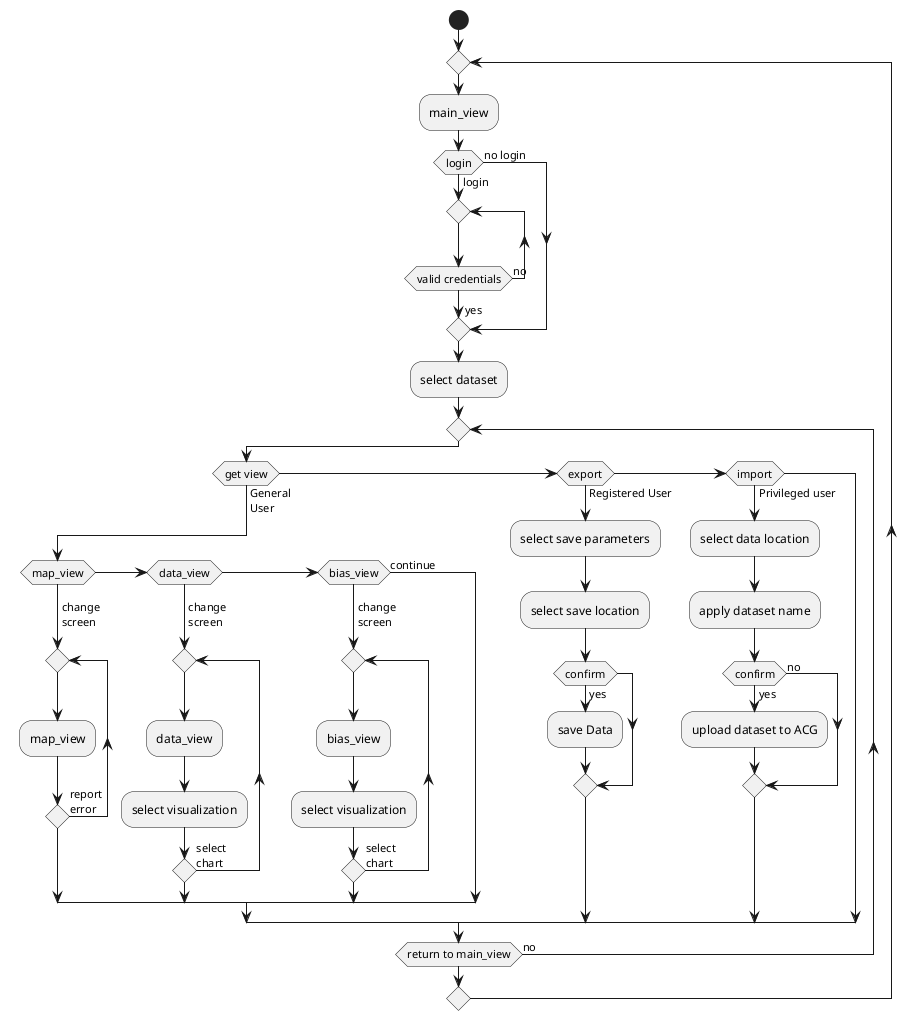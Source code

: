 @startuml
start



repeat

:main_view;
if (login) then (login)
    repeat
    repeat while (valid credentials) is (no)
    ->yes;
else (no login)
endif


:select dataset;

repeat

if (get view) then (General\nUser)
    if (map_view) then (\nchange\nscreen)
        repeat
        :map_view;
        repeat while ( ) is (report\nerror)
    elseif (data_view) then (\nchange\nscreen)
        repeat
        :data_view;
        :select visualization;
        repeat while ( ) is (select\nchart)
    elseif (bias_view) then (\nchange\nscreen)
        repeat
        :bias_view;
        :select visualization;
        repeat while ( ) is (select\nchart)
    else (continue)

    endif
elseif (export) then (Registered User)
    :select save parameters;
    :select save location;

    if (confirm) then (yes)
        :save Data;
    else ()
    endif


elseif (import) then (Privileged user)
    :select data location;
    :apply dataset name;
    if (confirm) then (yes)
        :upload dataset to ACG;
    else (no)
    
    endif

endif
repeat while (return to main_view) is (no)
repeat while ( ) is ( )



@enduml

